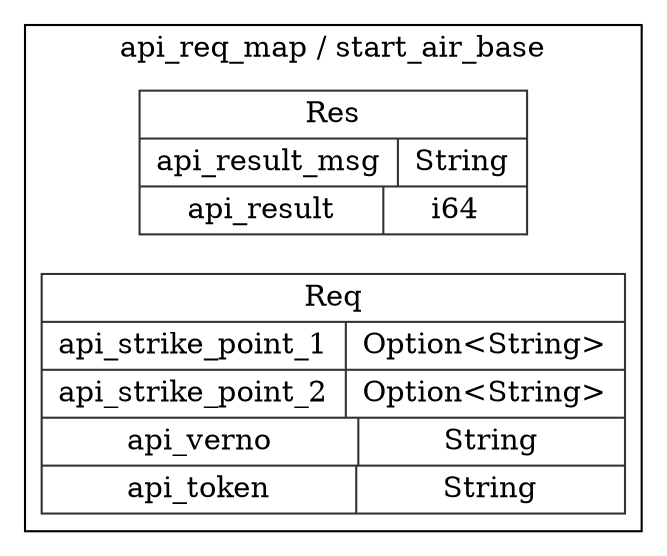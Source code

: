 digraph {
  rankdir=LR;
  subgraph cluster_0 {
    label="api_req_map / start_air_base";
    node [style="filled", color=white, style="solid", color=gray20];
    api_req_map__start_air_base__Res [label="<Res> Res  | { api_result_msg | <api_result_msg> String } | { api_result | <api_result> i64 }", shape=record];
    api_req_map__start_air_base__Req [label="<Req> Req  | { api_strike_point_1 | <api_strike_point_1> Option\<String\> } | { api_strike_point_2 | <api_strike_point_2> Option\<String\> } | { api_verno | <api_verno> String } | { api_token | <api_token> String }", shape=record];
  }
}
